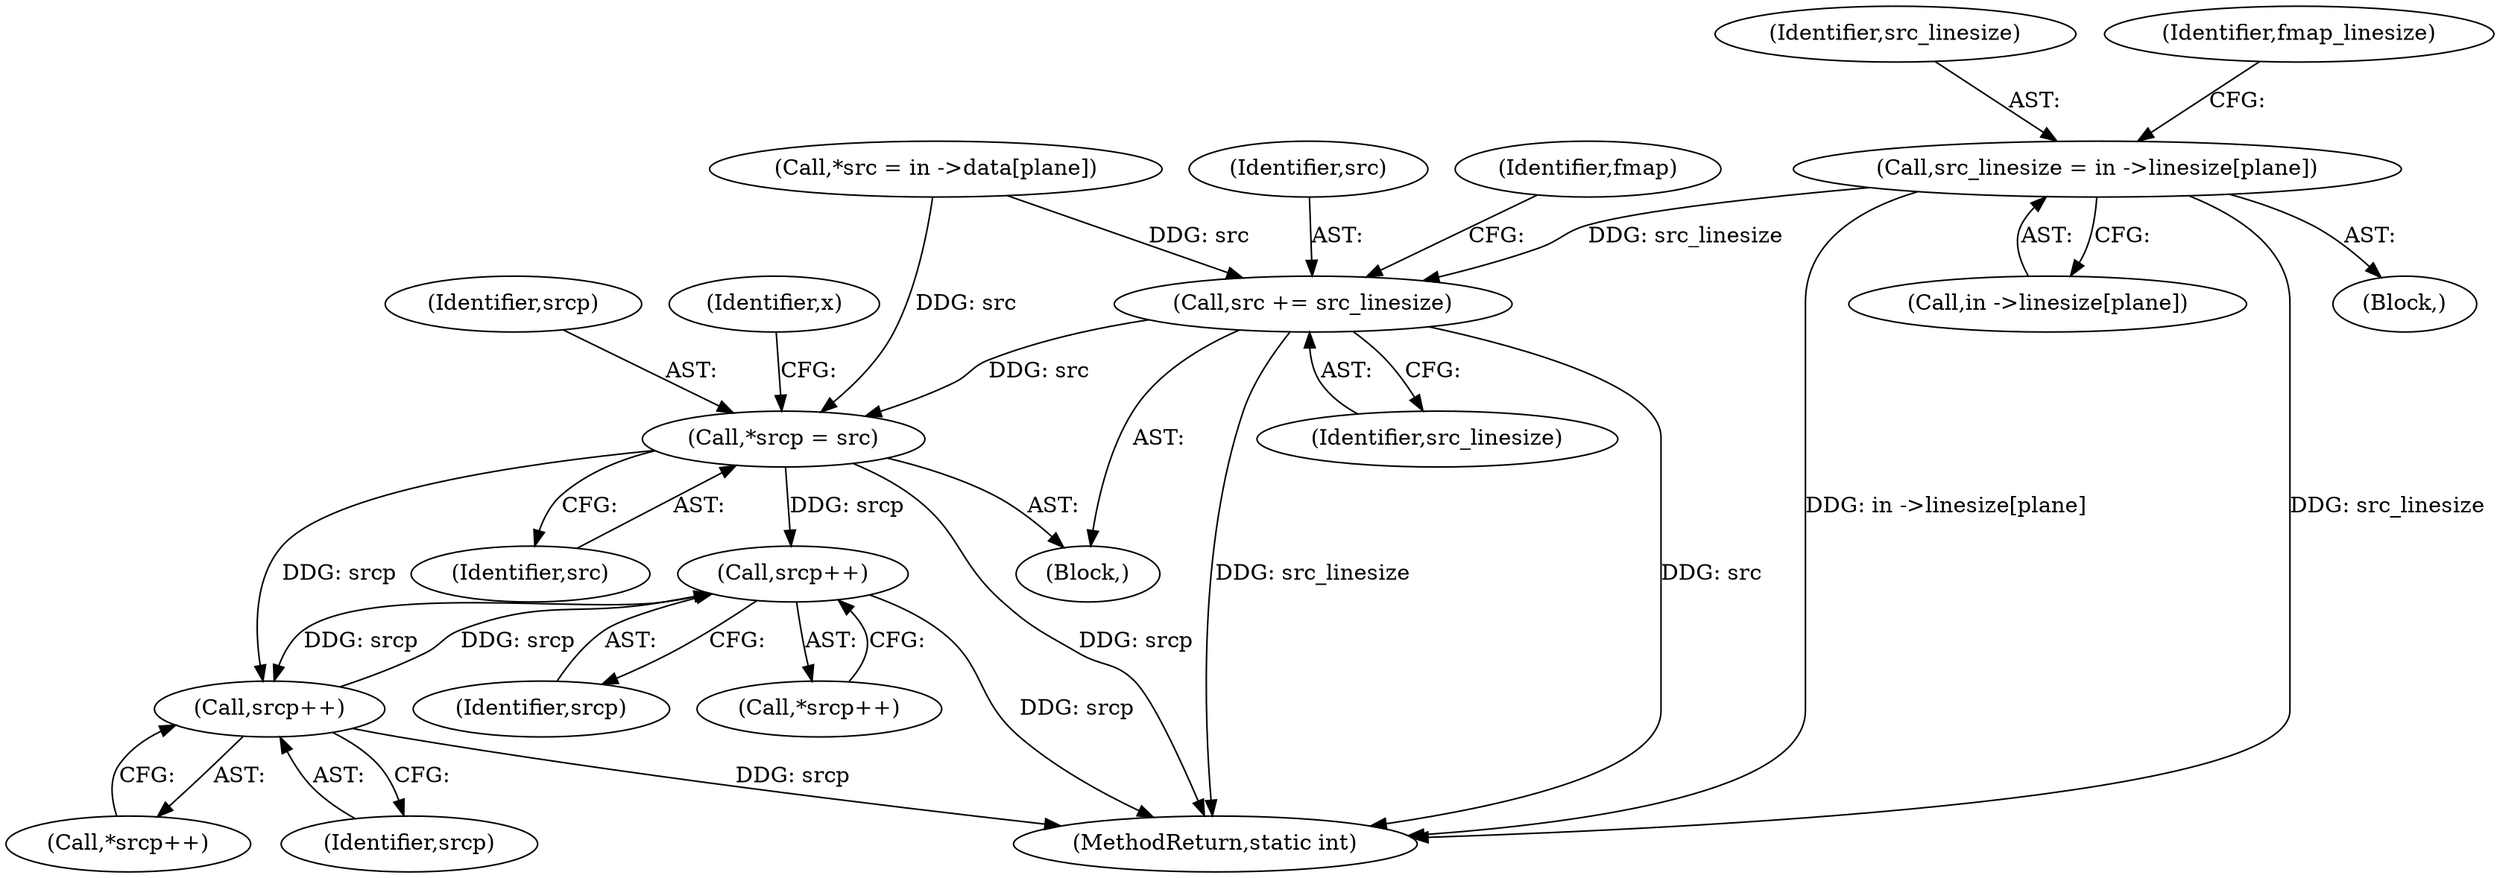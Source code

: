 digraph "0_FFmpeg_e43a0a232dbf6d3c161823c2e07c52e76227a1bc_10@array" {
"1000365" [label="(Call,src_linesize = in ->linesize[plane])"];
"1000499" [label="(Call,src += src_linesize)"];
"1000441" [label="(Call,*srcp = src)"];
"1000475" [label="(Call,srcp++)"];
"1000493" [label="(Call,srcp++)"];
"1000367" [label="(Call,in ->linesize[plane])"];
"1000499" [label="(Call,src += src_linesize)"];
"1000435" [label="(Block,)"];
"1000475" [label="(Call,srcp++)"];
"1000442" [label="(Identifier,srcp)"];
"1000492" [label="(Call,*srcp++)"];
"1000366" [label="(Identifier,src_linesize)"];
"1000441" [label="(Call,*srcp = src)"];
"1000474" [label="(Call,*srcp++)"];
"1000443" [label="(Identifier,src)"];
"1000511" [label="(MethodReturn,static int)"];
"1000365" [label="(Call,src_linesize = in ->linesize[plane])"];
"1000501" [label="(Identifier,src_linesize)"];
"1000500" [label="(Identifier,src)"];
"1000494" [label="(Identifier,srcp)"];
"1000476" [label="(Identifier,srcp)"];
"1000446" [label="(Identifier,x)"];
"1000503" [label="(Identifier,fmap)"];
"1000374" [label="(Identifier,fmap_linesize)"];
"1000333" [label="(Block,)"];
"1000343" [label="(Call,*src = in ->data[plane])"];
"1000493" [label="(Call,srcp++)"];
"1000365" -> "1000333"  [label="AST: "];
"1000365" -> "1000367"  [label="CFG: "];
"1000366" -> "1000365"  [label="AST: "];
"1000367" -> "1000365"  [label="AST: "];
"1000374" -> "1000365"  [label="CFG: "];
"1000365" -> "1000511"  [label="DDG: in ->linesize[plane]"];
"1000365" -> "1000511"  [label="DDG: src_linesize"];
"1000365" -> "1000499"  [label="DDG: src_linesize"];
"1000499" -> "1000435"  [label="AST: "];
"1000499" -> "1000501"  [label="CFG: "];
"1000500" -> "1000499"  [label="AST: "];
"1000501" -> "1000499"  [label="AST: "];
"1000503" -> "1000499"  [label="CFG: "];
"1000499" -> "1000511"  [label="DDG: src"];
"1000499" -> "1000511"  [label="DDG: src_linesize"];
"1000499" -> "1000441"  [label="DDG: src"];
"1000343" -> "1000499"  [label="DDG: src"];
"1000441" -> "1000435"  [label="AST: "];
"1000441" -> "1000443"  [label="CFG: "];
"1000442" -> "1000441"  [label="AST: "];
"1000443" -> "1000441"  [label="AST: "];
"1000446" -> "1000441"  [label="CFG: "];
"1000441" -> "1000511"  [label="DDG: srcp"];
"1000343" -> "1000441"  [label="DDG: src"];
"1000441" -> "1000475"  [label="DDG: srcp"];
"1000441" -> "1000493"  [label="DDG: srcp"];
"1000475" -> "1000474"  [label="AST: "];
"1000475" -> "1000476"  [label="CFG: "];
"1000476" -> "1000475"  [label="AST: "];
"1000474" -> "1000475"  [label="CFG: "];
"1000475" -> "1000511"  [label="DDG: srcp"];
"1000493" -> "1000475"  [label="DDG: srcp"];
"1000475" -> "1000493"  [label="DDG: srcp"];
"1000493" -> "1000492"  [label="AST: "];
"1000493" -> "1000494"  [label="CFG: "];
"1000494" -> "1000493"  [label="AST: "];
"1000492" -> "1000493"  [label="CFG: "];
"1000493" -> "1000511"  [label="DDG: srcp"];
}
